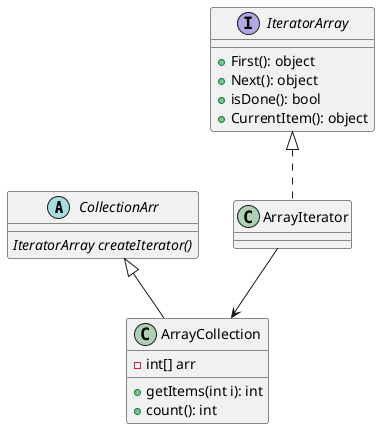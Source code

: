 @startuml

    abstract CollectionArr{
        {abstract} IteratorArray createIterator()
    }

    interface IteratorArray{
        + First(): object
        + Next(): object
        + isDone(): bool
        + CurrentItem(): object
    }

    class ArrayCollection{
        - int[] arr
        + getItems(int i): int
        + count(): int
    }

    CollectionArr <|-- ArrayCollection
    IteratorArray <|.. ArrayIterator
    ArrayIterator --> ArrayCollection

@enduml
